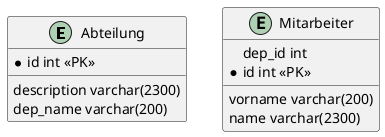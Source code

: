 @startuml

entity Abteilung{
   description varchar(2300)
 * id int <<PK>>
   dep_name varchar(200)
}
entity Mitarbeiter{
   dep_id int
   vorname varchar(200)
   name varchar(2300)
 * id int <<PK>>
}
@enduml
